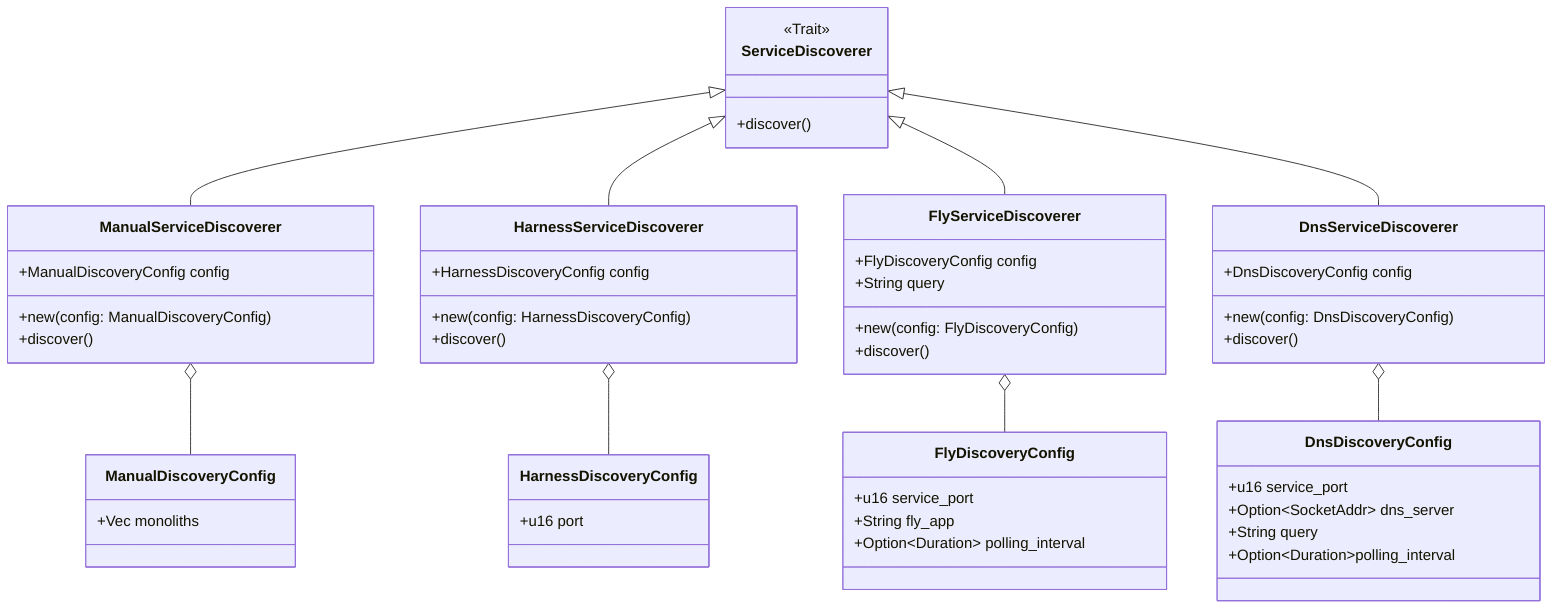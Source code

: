 classDiagram
    direction BT
    class ServiceDiscoverer {
        <<Trait>>
        +discover()
    }
    ManualServiceDiscoverer --|> ServiceDiscoverer
    HarnessServiceDiscoverer --|> ServiceDiscoverer
    FlyServiceDiscoverer --|> ServiceDiscoverer
    DnsServiceDiscoverer --|> ServiceDiscoverer

    DnsDiscoveryConfig --o DnsServiceDiscoverer
    DnsDiscoveryConfig : +u16 service_port
    DnsDiscoveryConfig : +Option~SocketAddr~ dns_server
    DnsDiscoveryConfig : +String query
    DnsDiscoveryConfig : +Option~Duration~polling_interval
    class DnsServiceDiscoverer{
        +DnsDiscoveryConfig config
        +new(config: DnsDiscoveryConfig)
        +discover()
    }

    FlyDiscoveryConfig --o FlyServiceDiscoverer
    FlyDiscoveryConfig : +u16 service_port
    FlyDiscoveryConfig : +String fly_app
    FlyDiscoveryConfig : +Option~Duration~ polling_interval
    class FlyServiceDiscoverer{
        +FlyDiscoveryConfig config
        +String query
        +new(config: FlyDiscoveryConfig)
        +discover()
    }

    ManualDiscoveryConfig --o ManualServiceDiscoverer
    ManualDiscoveryConfig : +Vec monoliths
    class ManualServiceDiscoverer{
        +ManualDiscoveryConfig config
        +new(config: ManualDiscoveryConfig)
        +discover()
    }

    HarnessDiscoveryConfig --o HarnessServiceDiscoverer
    HarnessDiscoveryConfig : +u16 port
    class HarnessServiceDiscoverer{
        +HarnessDiscoveryConfig config
        +new(config: HarnessDiscoveryConfig)
        +discover()
    }